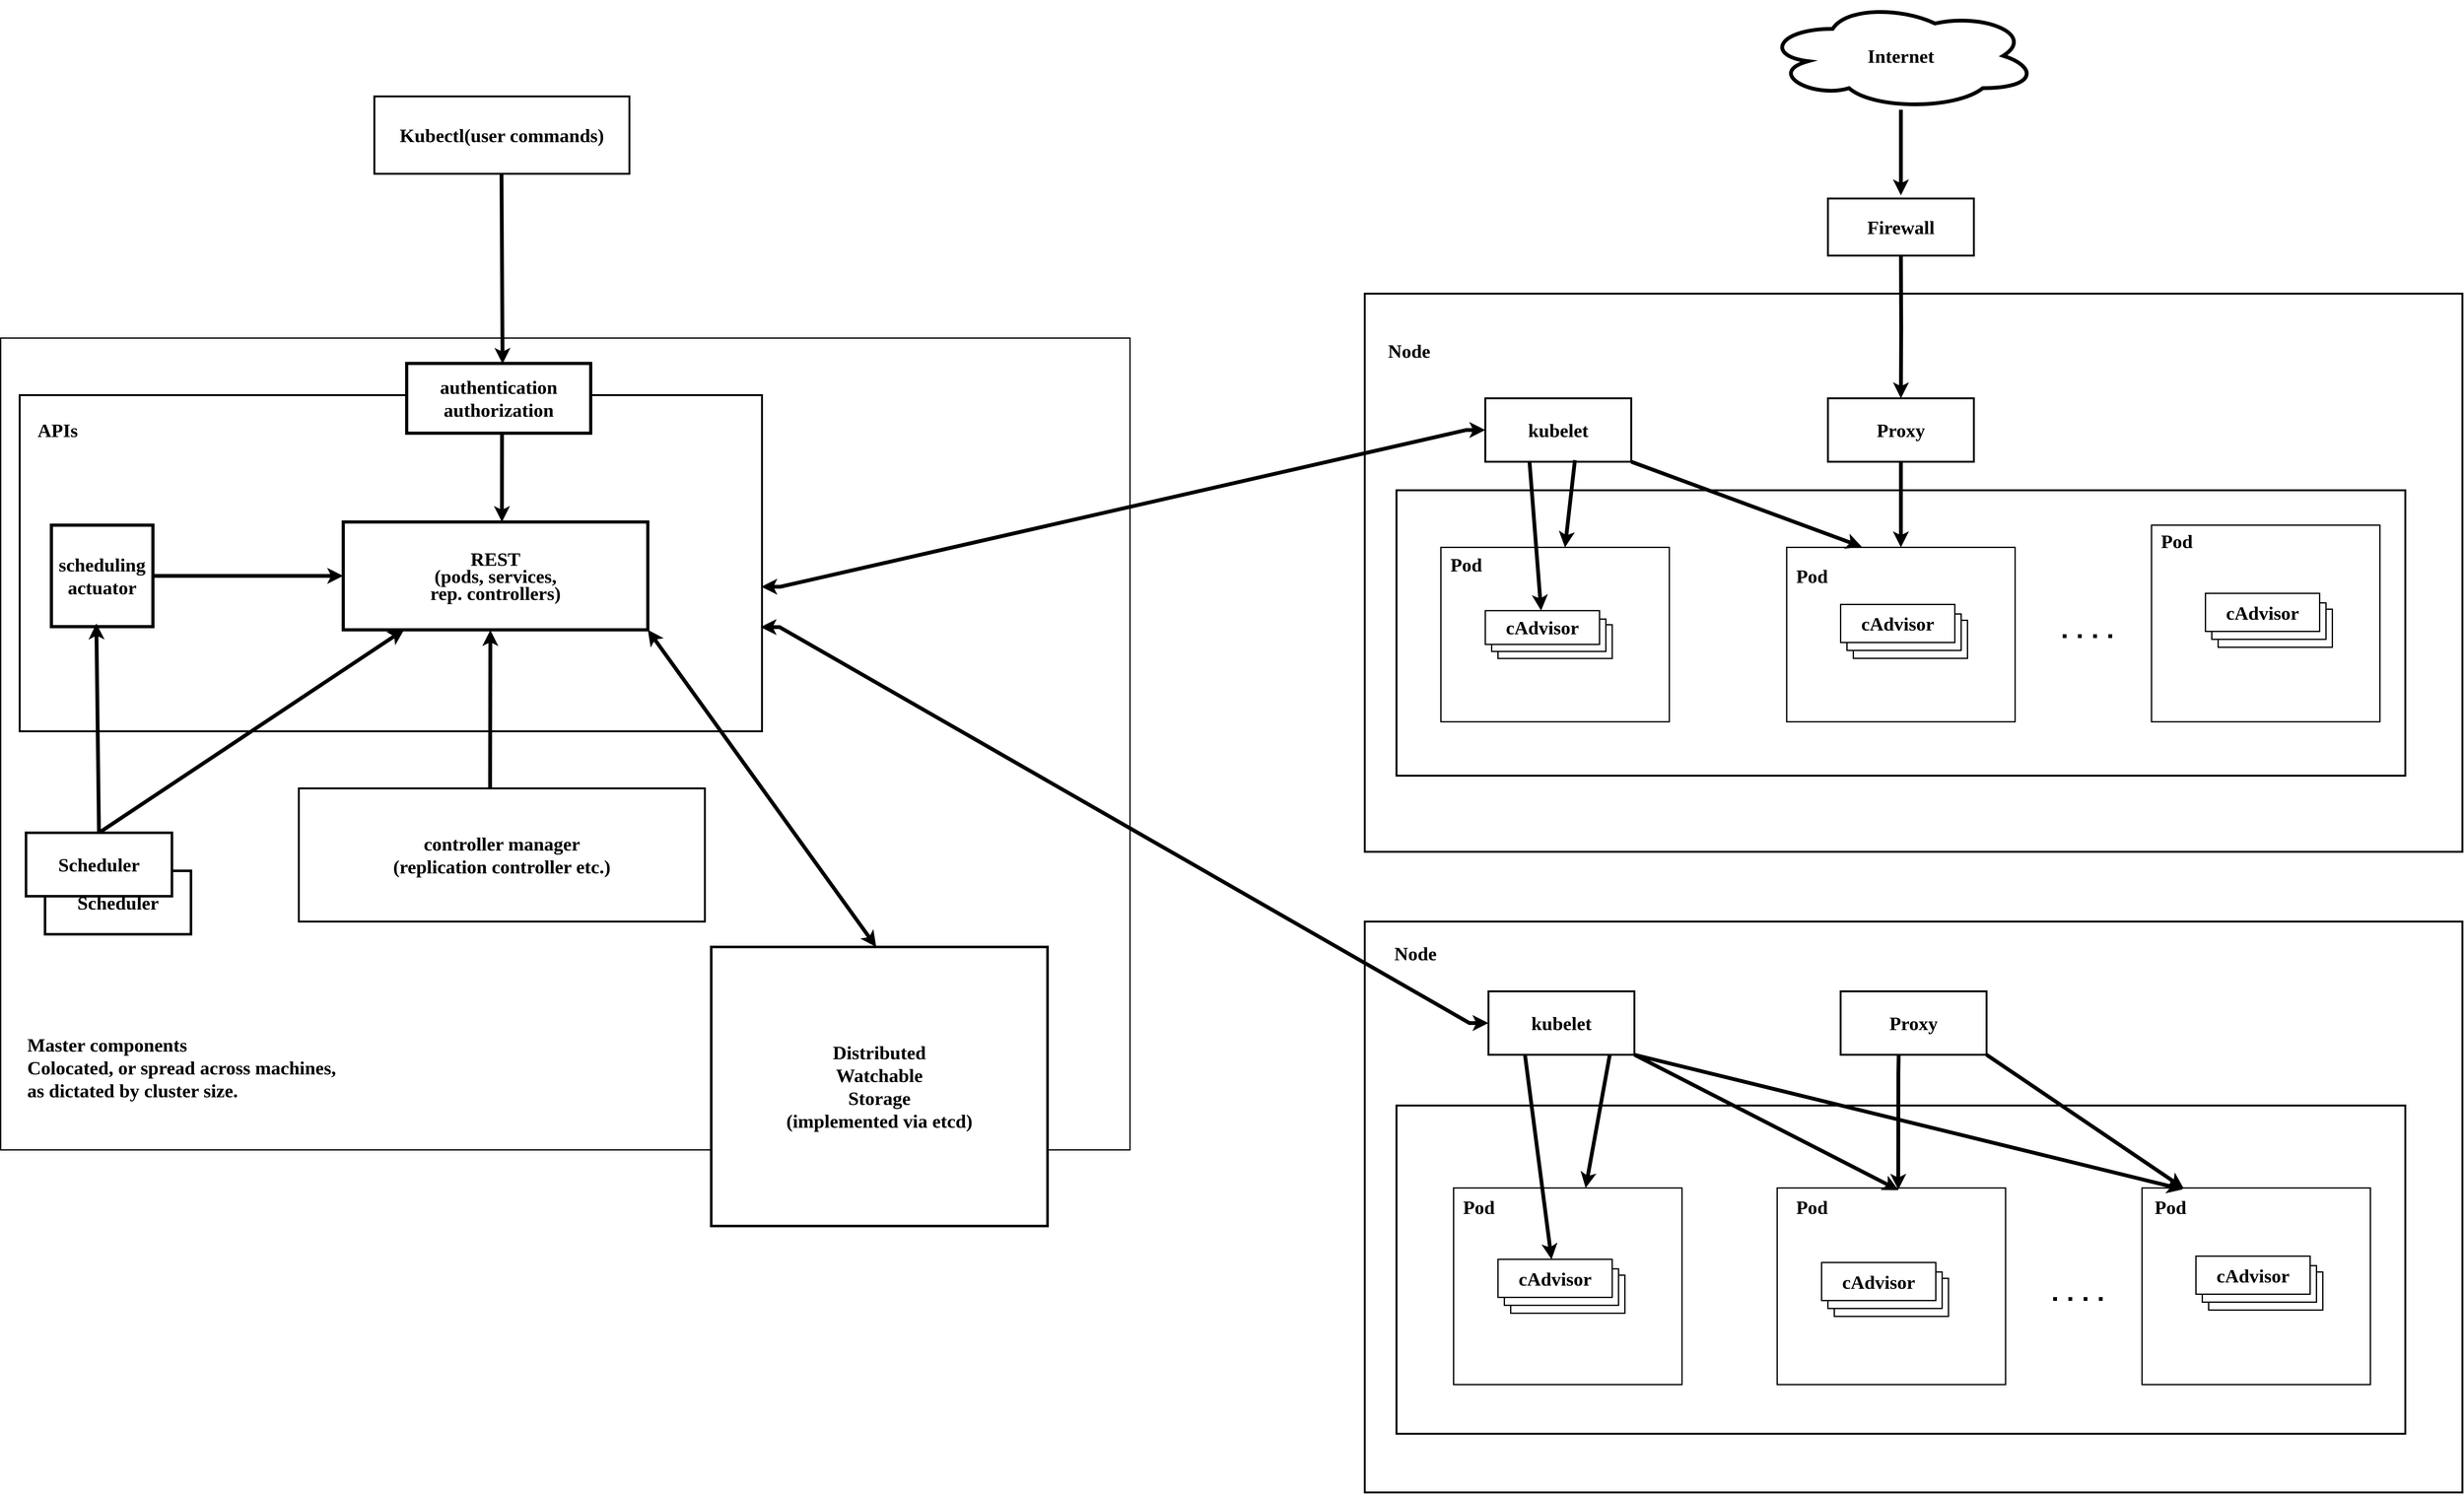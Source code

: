 <mxfile version="24.7.13">
  <diagram name="第 1 页" id="LvspWGDVvsqheb7RMKRR">
    <mxGraphModel dx="1432" dy="737" grid="1" gridSize="10" guides="1" tooltips="1" connect="1" arrows="1" fold="1" page="1" pageScale="1" pageWidth="4000" pageHeight="2424" math="0" shadow="0">
      <root>
        <mxCell id="0" />
        <mxCell id="1" parent="0" />
        <mxCell id="ktVLUo-EPOUu5IFAiA05-72" value="" style="rounded=0;whiteSpace=wrap;html=1;movable=0;resizable=0;rotatable=0;deletable=0;editable=0;locked=1;connectable=0;strokeWidth=3;" vertex="1" parent="1">
          <mxGeometry x="2180" y="1500" width="1730" height="900" as="geometry" />
        </mxCell>
        <mxCell id="ktVLUo-EPOUu5IFAiA05-36" value="" style="rounded=0;whiteSpace=wrap;html=1;movable=0;resizable=0;rotatable=0;deletable=0;editable=0;locked=1;connectable=0;strokeWidth=3;" vertex="1" parent="1">
          <mxGeometry x="2180" y="510" width="1730" height="880" as="geometry" />
        </mxCell>
        <mxCell id="ktVLUo-EPOUu5IFAiA05-21" value="" style="rounded=0;whiteSpace=wrap;html=1;strokeColor=#000000;strokeWidth=2;" vertex="1" parent="1">
          <mxGeometry x="30" y="580" width="1780" height="1280" as="geometry" />
        </mxCell>
        <mxCell id="ktVLUo-EPOUu5IFAiA05-16" value="&lt;font style=&quot;font-size: 30px;&quot; face=&quot;Comic Sans MS&quot;&gt;&lt;b&gt;Scheduler&lt;/b&gt;&lt;/font&gt;" style="rounded=0;whiteSpace=wrap;html=1;strokeWidth=4;" vertex="1" parent="1">
          <mxGeometry x="100" y="1420" width="230" height="100" as="geometry" />
        </mxCell>
        <mxCell id="ktVLUo-EPOUu5IFAiA05-4" value="" style="rounded=0;whiteSpace=wrap;html=1;strokeWidth=3;" vertex="1" parent="1">
          <mxGeometry x="60" y="670" width="1170" height="530" as="geometry" />
        </mxCell>
        <mxCell id="ktVLUo-EPOUu5IFAiA05-15" value="" style="endArrow=classic;html=1;rounded=0;strokeWidth=6;curved=0;endSize=6;exitX=0.5;exitY=0;exitDx=0;exitDy=0;entryX=0.2;entryY=0.998;entryDx=0;entryDy=0;entryPerimeter=0;" edge="1" parent="1" source="ktVLUo-EPOUu5IFAiA05-14" target="ktVLUo-EPOUu5IFAiA05-9">
          <mxGeometry width="50" height="50" relative="1" as="geometry">
            <mxPoint x="604.58" y="1265" as="sourcePoint" />
            <mxPoint x="560" y="1040" as="targetPoint" />
          </mxGeometry>
        </mxCell>
        <mxCell id="ktVLUo-EPOUu5IFAiA05-5" value="&lt;div style=&quot;font-size: 30px;&quot;&gt;&lt;font style=&quot;font-size: 30px;&quot; face=&quot;Comic Sans MS&quot;&gt;&lt;b&gt;authentication&lt;/b&gt;&lt;/font&gt;&lt;/div&gt;&lt;div style=&quot;font-size: 30px;&quot;&gt;&lt;font style=&quot;font-size: 30px;&quot; face=&quot;Comic Sans MS&quot;&gt;&lt;b&gt;authorization&lt;/b&gt;&lt;/font&gt;&lt;/div&gt;" style="rounded=0;whiteSpace=wrap;html=1;strokeWidth=5;" vertex="1" parent="1">
          <mxGeometry x="670" y="620" width="290" height="110" as="geometry" />
        </mxCell>
        <mxCell id="ktVLUo-EPOUu5IFAiA05-6" value="&lt;b&gt;&lt;font face=&quot;Comic Sans MS&quot; style=&quot;font-size: 30px;&quot;&gt;APIs&lt;/font&gt;&lt;/b&gt;" style="text;html=1;align=center;verticalAlign=middle;whiteSpace=wrap;rounded=0;" vertex="1" parent="1">
          <mxGeometry x="90" y="710" width="60" height="30" as="geometry" />
        </mxCell>
        <mxCell id="ktVLUo-EPOUu5IFAiA05-7" value="" style="group;strokeColor=default;strokeWidth=5;" vertex="1" connectable="0" parent="1">
          <mxGeometry x="620" y="200" width="400" height="120" as="geometry" />
        </mxCell>
        <mxCell id="ktVLUo-EPOUu5IFAiA05-1" value="&lt;font face=&quot;Comic Sans MS&quot; style=&quot;font-size: 30px;&quot;&gt;&lt;b&gt;Kubectl(user commands)&lt;/b&gt;&lt;/font&gt;" style="rounded=0;whiteSpace=wrap;html=1;" vertex="1" parent="ktVLUo-EPOUu5IFAiA05-7">
          <mxGeometry width="400" height="120.0" as="geometry" />
        </mxCell>
        <mxCell id="ktVLUo-EPOUu5IFAiA05-2" value="" style="endArrow=classic;html=1;rounded=0;strokeWidth=6;exitX=0.4;exitY=1.015;exitDx=0;exitDy=0;exitPerimeter=0;entryX=0.521;entryY=0.006;entryDx=0;entryDy=0;entryPerimeter=0;" edge="1" parent="ktVLUo-EPOUu5IFAiA05-7" target="ktVLUo-EPOUu5IFAiA05-5">
          <mxGeometry width="50" height="50" relative="1" as="geometry">
            <mxPoint x="199.41" y="120.0" as="sourcePoint" />
            <mxPoint x="210" y="573.333" as="targetPoint" />
          </mxGeometry>
        </mxCell>
        <mxCell id="ktVLUo-EPOUu5IFAiA05-8" value="" style="endArrow=classic;html=1;rounded=0;strokeWidth=6;exitX=0.518;exitY=1.001;exitDx=0;exitDy=0;exitPerimeter=0;entryX=0.521;entryY=0;entryDx=0;entryDy=0;entryPerimeter=0;" edge="1" parent="1" source="ktVLUo-EPOUu5IFAiA05-5" target="ktVLUo-EPOUu5IFAiA05-9">
          <mxGeometry width="50" height="50" relative="1" as="geometry">
            <mxPoint x="820.23" y="735" as="sourcePoint" />
            <mxPoint x="819.38" y="815" as="targetPoint" />
          </mxGeometry>
        </mxCell>
        <mxCell id="ktVLUo-EPOUu5IFAiA05-9" value="&lt;div style=&quot;font-size: 30px; line-height: 90%;&quot;&gt;&lt;font face=&quot;Comic Sans MS&quot; style=&quot;font-size: 30px;&quot;&gt;&lt;b&gt;REST&lt;/b&gt;&lt;/font&gt;&lt;/div&gt;&lt;div style=&quot;font-size: 30px; line-height: 90%;&quot;&gt;&lt;font face=&quot;Comic Sans MS&quot; style=&quot;font-size: 30px;&quot;&gt;&lt;b&gt;(pods, services,&lt;/b&gt;&lt;/font&gt;&lt;/div&gt;&lt;div style=&quot;font-size: 30px; line-height: 90%;&quot;&gt;&lt;font face=&quot;Comic Sans MS&quot; style=&quot;font-size: 30px;&quot;&gt;&lt;b&gt;rep. controllers)&lt;/b&gt;&lt;/font&gt;&lt;/div&gt;" style="rounded=0;whiteSpace=wrap;html=1;strokeWidth=5;" vertex="1" parent="1">
          <mxGeometry x="570" y="870" width="480" height="170" as="geometry" />
        </mxCell>
        <mxCell id="ktVLUo-EPOUu5IFAiA05-10" value="&lt;div style=&quot;font-size: 30px;&quot;&gt;&lt;font face=&quot;Comic Sans MS&quot; style=&quot;font-size: 30px;&quot;&gt;&lt;b&gt;scheduling&lt;/b&gt;&lt;/font&gt;&lt;/div&gt;&lt;div style=&quot;font-size: 30px;&quot;&gt;&lt;font face=&quot;Comic Sans MS&quot; style=&quot;font-size: 30px;&quot;&gt;&lt;b&gt;actuator&lt;/b&gt;&lt;/font&gt;&lt;/div&gt;" style="rounded=0;whiteSpace=wrap;html=1;strokeWidth=5;" vertex="1" parent="1">
          <mxGeometry x="110" y="875" width="160" height="160" as="geometry" />
        </mxCell>
        <mxCell id="ktVLUo-EPOUu5IFAiA05-11" value="" style="endArrow=classic;html=1;rounded=0;strokeWidth=6;exitX=1;exitY=0.5;exitDx=0;exitDy=0;entryX=0;entryY=0.5;entryDx=0;entryDy=0;" edge="1" parent="1" source="ktVLUo-EPOUu5IFAiA05-10" target="ktVLUo-EPOUu5IFAiA05-9">
          <mxGeometry width="50" height="50" relative="1" as="geometry">
            <mxPoint x="310.85" y="860" as="sourcePoint" />
            <mxPoint x="310" y="940" as="targetPoint" />
          </mxGeometry>
        </mxCell>
        <mxCell id="ktVLUo-EPOUu5IFAiA05-13" value="" style="endArrow=classic;html=1;rounded=0;strokeWidth=6;curved=0;endSize=6;exitX=0.5;exitY=0;exitDx=0;exitDy=0;" edge="1" parent="1" source="ktVLUo-EPOUu5IFAiA05-14">
          <mxGeometry width="50" height="50" relative="1" as="geometry">
            <mxPoint x="180" y="1260" as="sourcePoint" />
            <mxPoint x="180.85" y="1030" as="targetPoint" />
          </mxGeometry>
        </mxCell>
        <mxCell id="ktVLUo-EPOUu5IFAiA05-14" value="&lt;font style=&quot;font-size: 30px;&quot; face=&quot;Comic Sans MS&quot;&gt;&lt;b&gt;Scheduler&lt;/b&gt;&lt;/font&gt;" style="rounded=0;whiteSpace=wrap;html=1;strokeWidth=4;" vertex="1" parent="1">
          <mxGeometry x="70" y="1360" width="230" height="100" as="geometry" />
        </mxCell>
        <mxCell id="ktVLUo-EPOUu5IFAiA05-17" value="&lt;div style=&quot;font-size: 30px;&quot;&gt;&lt;font style=&quot;font-size: 30px;&quot; face=&quot;Comic Sans MS&quot;&gt;&lt;b style=&quot;font-size: 30px;&quot;&gt;controller manager&lt;/b&gt;&lt;/font&gt;&lt;/div&gt;&lt;div style=&quot;font-size: 30px;&quot;&gt;&lt;font style=&quot;font-size: 30px;&quot; face=&quot;Comic Sans MS&quot;&gt;&lt;b style=&quot;font-size: 30px;&quot;&gt;(replication controller etc.)&lt;/b&gt;&lt;/font&gt;&lt;/div&gt;" style="rounded=0;whiteSpace=wrap;html=1;fontSize=30;strokeWidth=3;" vertex="1" parent="1">
          <mxGeometry x="500" y="1290" width="640" height="210" as="geometry" />
        </mxCell>
        <mxCell id="ktVLUo-EPOUu5IFAiA05-19" value="" style="endArrow=classic;html=1;rounded=0;strokeWidth=6;entryX=0.483;entryY=1.002;entryDx=0;entryDy=0;entryPerimeter=0;exitX=0.471;exitY=0.006;exitDx=0;exitDy=0;exitPerimeter=0;" edge="1" parent="1" source="ktVLUo-EPOUu5IFAiA05-17" target="ktVLUo-EPOUu5IFAiA05-9">
          <mxGeometry width="50" height="50" relative="1" as="geometry">
            <mxPoint x="780" y="1290" as="sourcePoint" />
            <mxPoint x="840" y="1140" as="targetPoint" />
          </mxGeometry>
        </mxCell>
        <mxCell id="ktVLUo-EPOUu5IFAiA05-20" value="" style="endArrow=classic;startArrow=classic;html=1;rounded=0;strokeWidth=6;entryX=1;entryY=1;entryDx=0;entryDy=0;" edge="1" parent="1" target="ktVLUo-EPOUu5IFAiA05-9">
          <mxGeometry width="50" height="50" relative="1" as="geometry">
            <mxPoint x="1410" y="1540" as="sourcePoint" />
            <mxPoint x="1460" y="1450" as="targetPoint" />
          </mxGeometry>
        </mxCell>
        <mxCell id="ktVLUo-EPOUu5IFAiA05-22" value="&lt;div style=&quot;font-size: 30px;&quot;&gt;&lt;font face=&quot;Comic Sans MS&quot; style=&quot;font-size: 30px;&quot;&gt;&lt;b&gt;Distributed&lt;/b&gt;&lt;/font&gt;&lt;/div&gt;&lt;div style=&quot;font-size: 30px;&quot;&gt;&lt;font face=&quot;Comic Sans MS&quot; style=&quot;font-size: 30px;&quot;&gt;&lt;b&gt;Watchable&lt;/b&gt;&lt;/font&gt;&lt;/div&gt;&lt;div style=&quot;font-size: 30px;&quot;&gt;&lt;font face=&quot;Comic Sans MS&quot; style=&quot;font-size: 30px;&quot;&gt;&lt;b&gt;Storage&lt;/b&gt;&lt;/font&gt;&lt;/div&gt;&lt;div style=&quot;font-size: 30px;&quot;&gt;&lt;font face=&quot;Comic Sans MS&quot; style=&quot;font-size: 30px;&quot;&gt;&lt;b&gt;(implemented via etcd)&lt;/b&gt;&lt;/font&gt;&lt;/div&gt;" style="rounded=0;whiteSpace=wrap;html=1;strokeWidth=4;" vertex="1" parent="1">
          <mxGeometry x="1150" y="1540" width="530" height="440" as="geometry" />
        </mxCell>
        <mxCell id="ktVLUo-EPOUu5IFAiA05-23" value="&lt;div style=&quot;font-size: 30px;&quot;&gt;&lt;b style=&quot;&quot;&gt;&lt;font face=&quot;Comic Sans MS&quot; style=&quot;font-size: 30px;&quot;&gt;Master components&lt;/font&gt;&lt;/b&gt;&lt;/div&gt;&lt;div style=&quot;font-size: 30px;&quot;&gt;&lt;b&gt;&lt;font face=&quot;Comic Sans MS&quot; style=&quot;font-size: 30px;&quot;&gt;Colocated, or spread across machines,&lt;/font&gt;&lt;/b&gt;&lt;/div&gt;&lt;div style=&quot;font-size: 30px;&quot;&gt;&lt;b style=&quot;&quot;&gt;&lt;font face=&quot;Comic Sans MS&quot; style=&quot;font-size: 30px;&quot;&gt;as dictated by cluster size.&lt;/font&gt;&lt;/b&gt;&lt;/div&gt;" style="text;html=1;align=left;verticalAlign=middle;whiteSpace=wrap;rounded=0;" vertex="1" parent="1">
          <mxGeometry x="70" y="1610" width="910" height="240" as="geometry" />
        </mxCell>
        <mxCell id="ktVLUo-EPOUu5IFAiA05-30" value="" style="endArrow=classic;startArrow=classic;html=1;rounded=0;edgeStyle=entityRelationEdgeStyle;strokeWidth=6;exitX=0.999;exitY=0.57;exitDx=0;exitDy=0;exitPerimeter=0;entryX=0;entryY=0.5;entryDx=0;entryDy=0;" edge="1" parent="1" source="ktVLUo-EPOUu5IFAiA05-4" target="ktVLUo-EPOUu5IFAiA05-39">
          <mxGeometry width="50" height="50" relative="1" as="geometry">
            <mxPoint x="2310" y="590" as="sourcePoint" />
            <mxPoint x="2370" y="720" as="targetPoint" />
            <Array as="points">
              <mxPoint x="2180" y="940" />
            </Array>
          </mxGeometry>
        </mxCell>
        <mxCell id="ktVLUo-EPOUu5IFAiA05-34" value="" style="edgeStyle=orthogonalEdgeStyle;rounded=0;orthogonalLoop=1;jettySize=auto;html=1;strokeWidth=6;" edge="1" parent="1" source="ktVLUo-EPOUu5IFAiA05-32">
          <mxGeometry relative="1" as="geometry">
            <mxPoint x="3025.0" y="355" as="targetPoint" />
          </mxGeometry>
        </mxCell>
        <mxCell id="ktVLUo-EPOUu5IFAiA05-32" value="&lt;font face=&quot;Comic Sans MS&quot; style=&quot;font-size: 30px;&quot;&gt;&lt;b&gt;Internet&lt;/b&gt;&lt;/font&gt;" style="ellipse;shape=cloud;whiteSpace=wrap;html=1;strokeWidth=6;" vertex="1" parent="1">
          <mxGeometry x="2810" y="50" width="430" height="170" as="geometry" />
        </mxCell>
        <mxCell id="ktVLUo-EPOUu5IFAiA05-35" value="&lt;font face=&quot;Comic Sans MS&quot; style=&quot;font-size: 30px;&quot;&gt;&lt;b&gt;Firewall&lt;/b&gt;&lt;/font&gt;" style="rounded=0;whiteSpace=wrap;html=1;strokeWidth=3;" vertex="1" parent="1">
          <mxGeometry x="2910" y="360" width="230" height="90" as="geometry" />
        </mxCell>
        <mxCell id="ktVLUo-EPOUu5IFAiA05-38" value="&lt;font style=&quot;font-size: 30px;&quot; face=&quot;Comic Sans MS&quot;&gt;&lt;b&gt;Node&lt;/b&gt;&lt;/font&gt;" style="text;html=1;align=center;verticalAlign=middle;whiteSpace=wrap;rounded=0;" vertex="1" parent="1">
          <mxGeometry x="2220" y="600" width="60" as="geometry" />
        </mxCell>
        <mxCell id="ktVLUo-EPOUu5IFAiA05-39" value="&lt;b&gt;&lt;font style=&quot;font-size: 30px;&quot; face=&quot;Comic Sans MS&quot;&gt;kubelet&lt;/font&gt;&lt;/b&gt;" style="rounded=0;whiteSpace=wrap;html=1;strokeWidth=3;" vertex="1" parent="1">
          <mxGeometry x="2370" y="675" width="230" height="100" as="geometry" />
        </mxCell>
        <mxCell id="ktVLUo-EPOUu5IFAiA05-40" value="&lt;b&gt;&lt;font style=&quot;font-size: 30px;&quot; face=&quot;Comic Sans MS&quot;&gt;Proxy&lt;/font&gt;&lt;/b&gt;" style="rounded=0;whiteSpace=wrap;html=1;strokeWidth=3;" vertex="1" parent="1">
          <mxGeometry x="2910" y="675" width="230" height="100" as="geometry" />
        </mxCell>
        <mxCell id="ktVLUo-EPOUu5IFAiA05-43" value="" style="edgeStyle=orthogonalEdgeStyle;rounded=0;orthogonalLoop=1;jettySize=auto;html=1;strokeWidth=6;exitX=0.523;exitY=0.996;exitDx=0;exitDy=0;exitPerimeter=0;entryX=0.5;entryY=0;entryDx=0;entryDy=0;" edge="1" parent="1" target="ktVLUo-EPOUu5IFAiA05-40">
          <mxGeometry relative="1" as="geometry">
            <mxPoint x="3025.03" y="450" as="sourcePoint" />
            <mxPoint x="3024.74" y="605.36" as="targetPoint" />
          </mxGeometry>
        </mxCell>
        <mxCell id="ktVLUo-EPOUu5IFAiA05-44" value="" style="rounded=0;whiteSpace=wrap;html=1;strokeWidth=3;movable=0;resizable=0;rotatable=0;deletable=0;editable=0;locked=1;connectable=0;" vertex="1" parent="1">
          <mxGeometry x="2230" y="820" width="1590" height="450" as="geometry" />
        </mxCell>
        <mxCell id="ktVLUo-EPOUu5IFAiA05-56" value="" style="group" vertex="1" connectable="0" parent="1">
          <mxGeometry x="2300" y="910" width="360" height="275" as="geometry" />
        </mxCell>
        <mxCell id="ktVLUo-EPOUu5IFAiA05-45" value="" style="rounded=0;whiteSpace=wrap;html=1;strokeWidth=2;movable=1;resizable=1;rotatable=1;deletable=1;editable=1;locked=0;connectable=1;" vertex="1" parent="ktVLUo-EPOUu5IFAiA05-56">
          <mxGeometry width="360" height="275" as="geometry" />
        </mxCell>
        <mxCell id="ktVLUo-EPOUu5IFAiA05-46" value="&lt;font face=&quot;Comic Sans MS&quot; style=&quot;font-size: 30px;&quot;&gt;&lt;b&gt;Pod&lt;/b&gt;&lt;/font&gt;" style="text;html=1;align=center;verticalAlign=middle;whiteSpace=wrap;rounded=0;" vertex="1" parent="ktVLUo-EPOUu5IFAiA05-56">
          <mxGeometry x="10" y="13.306" width="60" height="26.613" as="geometry" />
        </mxCell>
        <mxCell id="ktVLUo-EPOUu5IFAiA05-55" value="" style="group;strokeWidth=2;strokeColor=none;" vertex="1" connectable="0" parent="ktVLUo-EPOUu5IFAiA05-56">
          <mxGeometry x="70" y="99.798" width="200" height="75.403" as="geometry" />
        </mxCell>
        <mxCell id="ktVLUo-EPOUu5IFAiA05-47" value="&lt;b&gt;&lt;font face=&quot;Comic Sans MS&quot; style=&quot;font-size: 30px;&quot;&gt;cAdvisor&lt;/font&gt;&lt;/b&gt;" style="rounded=0;whiteSpace=wrap;html=1;strokeWidth=2;" vertex="1" parent="ktVLUo-EPOUu5IFAiA05-55">
          <mxGeometry x="20" y="22.177" width="180" height="53.226" as="geometry" />
        </mxCell>
        <mxCell id="ktVLUo-EPOUu5IFAiA05-53" value="&lt;b&gt;&lt;font face=&quot;Comic Sans MS&quot; style=&quot;font-size: 30px;&quot;&gt;cAdvisor&lt;/font&gt;&lt;/b&gt;" style="rounded=0;whiteSpace=wrap;html=1;strokeWidth=2;" vertex="1" parent="ktVLUo-EPOUu5IFAiA05-55">
          <mxGeometry x="10" y="13.306" width="180" height="51.008" as="geometry" />
        </mxCell>
        <mxCell id="ktVLUo-EPOUu5IFAiA05-54" value="&lt;b&gt;&lt;font face=&quot;Comic Sans MS&quot; style=&quot;font-size: 30px;&quot;&gt;cAdvisor&lt;/font&gt;&lt;/b&gt;" style="rounded=0;whiteSpace=wrap;html=1;strokeWidth=2;" vertex="1" parent="ktVLUo-EPOUu5IFAiA05-55">
          <mxGeometry width="180" height="53.226" as="geometry" />
        </mxCell>
        <mxCell id="ktVLUo-EPOUu5IFAiA05-58" value="" style="rounded=0;whiteSpace=wrap;html=1;strokeWidth=2;movable=1;resizable=1;rotatable=1;deletable=1;editable=1;locked=0;connectable=1;" vertex="1" parent="1">
          <mxGeometry x="2845" y="910" width="360" height="275" as="geometry" />
        </mxCell>
        <mxCell id="ktVLUo-EPOUu5IFAiA05-59" value="&lt;font face=&quot;Comic Sans MS&quot; style=&quot;font-size: 30px;&quot;&gt;&lt;b&gt;Pod&lt;/b&gt;&lt;/font&gt;" style="text;html=1;align=center;verticalAlign=middle;whiteSpace=wrap;rounded=0;" vertex="1" parent="1">
          <mxGeometry x="2855" y="940" width="60" height="30" as="geometry" />
        </mxCell>
        <mxCell id="ktVLUo-EPOUu5IFAiA05-60" value="" style="group;strokeWidth=2;strokeColor=none;" vertex="1" connectable="0" parent="1">
          <mxGeometry x="2930" y="1000" width="200" height="85" as="geometry" />
        </mxCell>
        <mxCell id="ktVLUo-EPOUu5IFAiA05-61" value="&lt;b&gt;&lt;font face=&quot;Comic Sans MS&quot; style=&quot;font-size: 30px;&quot;&gt;cAdvisor&lt;/font&gt;&lt;/b&gt;" style="rounded=0;whiteSpace=wrap;html=1;strokeWidth=2;" vertex="1" parent="ktVLUo-EPOUu5IFAiA05-60">
          <mxGeometry x="20" y="25" width="180" height="60" as="geometry" />
        </mxCell>
        <mxCell id="ktVLUo-EPOUu5IFAiA05-62" value="&lt;b&gt;&lt;font face=&quot;Comic Sans MS&quot; style=&quot;font-size: 30px;&quot;&gt;cAdvisor&lt;/font&gt;&lt;/b&gt;" style="rounded=0;whiteSpace=wrap;html=1;strokeWidth=2;" vertex="1" parent="ktVLUo-EPOUu5IFAiA05-60">
          <mxGeometry x="10" y="15" width="180" height="57.5" as="geometry" />
        </mxCell>
        <mxCell id="ktVLUo-EPOUu5IFAiA05-63" value="&lt;b&gt;&lt;font face=&quot;Comic Sans MS&quot; style=&quot;font-size: 30px;&quot;&gt;cAdvisor&lt;/font&gt;&lt;/b&gt;" style="rounded=0;whiteSpace=wrap;html=1;strokeWidth=2;" vertex="1" parent="ktVLUo-EPOUu5IFAiA05-60">
          <mxGeometry width="180" height="60" as="geometry" />
        </mxCell>
        <mxCell id="ktVLUo-EPOUu5IFAiA05-64" value="" style="rounded=0;whiteSpace=wrap;html=1;strokeWidth=2;movable=1;resizable=1;rotatable=1;deletable=1;editable=1;locked=0;connectable=1;" vertex="1" parent="1">
          <mxGeometry x="3420" y="875" width="360" height="310" as="geometry" />
        </mxCell>
        <mxCell id="ktVLUo-EPOUu5IFAiA05-65" value="&lt;font face=&quot;Comic Sans MS&quot; style=&quot;font-size: 30px;&quot;&gt;&lt;b&gt;Pod&lt;/b&gt;&lt;/font&gt;" style="text;html=1;align=center;verticalAlign=middle;whiteSpace=wrap;rounded=0;" vertex="1" parent="1">
          <mxGeometry x="3430" y="885" width="60" height="30" as="geometry" />
        </mxCell>
        <mxCell id="ktVLUo-EPOUu5IFAiA05-66" value="" style="group;strokeWidth=2;strokeColor=none;" vertex="1" connectable="0" parent="1">
          <mxGeometry x="3505" y="982.5" width="200" height="85" as="geometry" />
        </mxCell>
        <mxCell id="ktVLUo-EPOUu5IFAiA05-67" value="&lt;b&gt;&lt;font face=&quot;Comic Sans MS&quot; style=&quot;font-size: 30px;&quot;&gt;cAdvisor&lt;/font&gt;&lt;/b&gt;" style="rounded=0;whiteSpace=wrap;html=1;strokeWidth=2;" vertex="1" parent="ktVLUo-EPOUu5IFAiA05-66">
          <mxGeometry x="20" y="25" width="180" height="60" as="geometry" />
        </mxCell>
        <mxCell id="ktVLUo-EPOUu5IFAiA05-68" value="&lt;b&gt;&lt;font face=&quot;Comic Sans MS&quot; style=&quot;font-size: 30px;&quot;&gt;cAdvisor&lt;/font&gt;&lt;/b&gt;" style="rounded=0;whiteSpace=wrap;html=1;strokeWidth=2;" vertex="1" parent="ktVLUo-EPOUu5IFAiA05-66">
          <mxGeometry x="10" y="15" width="180" height="57.5" as="geometry" />
        </mxCell>
        <mxCell id="ktVLUo-EPOUu5IFAiA05-69" value="&lt;b&gt;&lt;font face=&quot;Comic Sans MS&quot; style=&quot;font-size: 30px;&quot;&gt;cAdvisor&lt;/font&gt;&lt;/b&gt;" style="rounded=0;whiteSpace=wrap;html=1;strokeWidth=2;" vertex="1" parent="ktVLUo-EPOUu5IFAiA05-66">
          <mxGeometry width="180" height="60" as="geometry" />
        </mxCell>
        <mxCell id="ktVLUo-EPOUu5IFAiA05-71" value="" style="endArrow=none;dashed=1;html=1;dashPattern=1 3;strokeWidth=6;rounded=0;exitX=0.998;exitY=0.593;exitDx=0;exitDy=0;exitPerimeter=0;" edge="1" parent="1">
          <mxGeometry width="50" height="50" relative="1" as="geometry">
            <mxPoint x="3280" y="1050.0" as="sourcePoint" />
            <mxPoint x="3360" y="1050" as="targetPoint" />
          </mxGeometry>
        </mxCell>
        <mxCell id="ktVLUo-EPOUu5IFAiA05-73" value="&lt;font style=&quot;font-size: 30px;&quot; face=&quot;Comic Sans MS&quot;&gt;&lt;b&gt;Node&lt;/b&gt;&lt;/font&gt;" style="text;html=1;align=center;verticalAlign=middle;whiteSpace=wrap;rounded=0;" vertex="1" parent="1">
          <mxGeometry x="2230" y="1550" width="60" as="geometry" />
        </mxCell>
        <mxCell id="ktVLUo-EPOUu5IFAiA05-74" value="&lt;b&gt;&lt;font style=&quot;font-size: 30px;&quot; face=&quot;Comic Sans MS&quot;&gt;kubelet&lt;/font&gt;&lt;/b&gt;" style="rounded=0;whiteSpace=wrap;html=1;strokeWidth=3;" vertex="1" parent="1">
          <mxGeometry x="2375" y="1610" width="230" height="100" as="geometry" />
        </mxCell>
        <mxCell id="ktVLUo-EPOUu5IFAiA05-75" value="&lt;b&gt;&lt;font style=&quot;font-size: 30px;&quot; face=&quot;Comic Sans MS&quot;&gt;Proxy&lt;/font&gt;&lt;/b&gt;" style="rounded=0;whiteSpace=wrap;html=1;strokeWidth=3;" vertex="1" parent="1">
          <mxGeometry x="2930" y="1610" width="230" height="100" as="geometry" />
        </mxCell>
        <mxCell id="ktVLUo-EPOUu5IFAiA05-76" value="" style="rounded=0;whiteSpace=wrap;html=1;strokeWidth=3;movable=0;resizable=0;rotatable=0;deletable=0;editable=0;locked=1;connectable=0;" vertex="1" parent="1">
          <mxGeometry x="2230" y="1790" width="1590" height="517.5" as="geometry" />
        </mxCell>
        <mxCell id="ktVLUo-EPOUu5IFAiA05-77" value="" style="rounded=0;whiteSpace=wrap;html=1;strokeWidth=2;movable=1;resizable=1;rotatable=1;deletable=1;editable=1;locked=0;connectable=1;" vertex="1" parent="1">
          <mxGeometry x="2830" y="1920" width="360" height="310" as="geometry" />
        </mxCell>
        <mxCell id="ktVLUo-EPOUu5IFAiA05-82" value="" style="rounded=0;whiteSpace=wrap;html=1;strokeWidth=2;movable=1;resizable=1;rotatable=1;deletable=1;editable=1;locked=0;connectable=1;" vertex="1" parent="1">
          <mxGeometry x="3405" y="1920" width="360" height="310" as="geometry" />
        </mxCell>
        <mxCell id="ktVLUo-EPOUu5IFAiA05-83" value="" style="group;strokeWidth=2;strokeColor=none;" vertex="1" connectable="0" parent="1">
          <mxGeometry x="3490" y="2027.5" width="200" height="85" as="geometry" />
        </mxCell>
        <mxCell id="ktVLUo-EPOUu5IFAiA05-84" value="&lt;b&gt;&lt;font face=&quot;Comic Sans MS&quot; style=&quot;font-size: 30px;&quot;&gt;cAdvisor&lt;/font&gt;&lt;/b&gt;" style="rounded=0;whiteSpace=wrap;html=1;strokeWidth=2;" vertex="1" parent="ktVLUo-EPOUu5IFAiA05-83">
          <mxGeometry x="20" y="25" width="180" height="60" as="geometry" />
        </mxCell>
        <mxCell id="ktVLUo-EPOUu5IFAiA05-85" value="&lt;b&gt;&lt;font face=&quot;Comic Sans MS&quot; style=&quot;font-size: 30px;&quot;&gt;cAdvisor&lt;/font&gt;&lt;/b&gt;" style="rounded=0;whiteSpace=wrap;html=1;strokeWidth=2;" vertex="1" parent="ktVLUo-EPOUu5IFAiA05-83">
          <mxGeometry x="10" y="15" width="180" height="57.5" as="geometry" />
        </mxCell>
        <mxCell id="ktVLUo-EPOUu5IFAiA05-86" value="&lt;b&gt;&lt;font face=&quot;Comic Sans MS&quot; style=&quot;font-size: 30px;&quot;&gt;cAdvisor&lt;/font&gt;&lt;/b&gt;" style="rounded=0;whiteSpace=wrap;html=1;strokeWidth=2;" vertex="1" parent="ktVLUo-EPOUu5IFAiA05-83">
          <mxGeometry width="180" height="60" as="geometry" />
        </mxCell>
        <mxCell id="ktVLUo-EPOUu5IFAiA05-87" value="" style="endArrow=none;dashed=1;html=1;dashPattern=1 3;strokeWidth=6;rounded=0;exitX=0.998;exitY=0.593;exitDx=0;exitDy=0;exitPerimeter=0;" edge="1" parent="1">
          <mxGeometry width="50" height="50" relative="1" as="geometry">
            <mxPoint x="3265" y="2095" as="sourcePoint" />
            <mxPoint x="3345" y="2095" as="targetPoint" />
          </mxGeometry>
        </mxCell>
        <mxCell id="ktVLUo-EPOUu5IFAiA05-88" value="" style="rounded=0;whiteSpace=wrap;html=1;strokeWidth=2;movable=1;resizable=1;rotatable=1;deletable=1;editable=1;locked=0;connectable=1;" vertex="1" parent="1">
          <mxGeometry x="2320" y="1920" width="360" height="310" as="geometry" />
        </mxCell>
        <mxCell id="ktVLUo-EPOUu5IFAiA05-89" value="&lt;font face=&quot;Comic Sans MS&quot; style=&quot;font-size: 30px;&quot;&gt;&lt;b&gt;Pod&lt;/b&gt;&lt;/font&gt;" style="text;html=1;align=center;verticalAlign=middle;whiteSpace=wrap;rounded=0;" vertex="1" parent="1">
          <mxGeometry x="2330" y="1935" width="60" height="30" as="geometry" />
        </mxCell>
        <mxCell id="ktVLUo-EPOUu5IFAiA05-90" value="" style="group;strokeWidth=2;strokeColor=none;" vertex="1" connectable="0" parent="1">
          <mxGeometry x="2390" y="2032.5" width="200" height="85" as="geometry" />
        </mxCell>
        <mxCell id="ktVLUo-EPOUu5IFAiA05-91" value="&lt;b&gt;&lt;font face=&quot;Comic Sans MS&quot; style=&quot;font-size: 30px;&quot;&gt;cAdvisor&lt;/font&gt;&lt;/b&gt;" style="rounded=0;whiteSpace=wrap;html=1;strokeWidth=2;" vertex="1" parent="ktVLUo-EPOUu5IFAiA05-90">
          <mxGeometry x="20" y="25" width="180" height="60" as="geometry" />
        </mxCell>
        <mxCell id="ktVLUo-EPOUu5IFAiA05-92" value="&lt;b&gt;&lt;font face=&quot;Comic Sans MS&quot; style=&quot;font-size: 30px;&quot;&gt;cAdvisor&lt;/font&gt;&lt;/b&gt;" style="rounded=0;whiteSpace=wrap;html=1;strokeWidth=2;" vertex="1" parent="ktVLUo-EPOUu5IFAiA05-90">
          <mxGeometry x="10" y="15" width="180" height="57.5" as="geometry" />
        </mxCell>
        <mxCell id="ktVLUo-EPOUu5IFAiA05-93" value="&lt;b&gt;&lt;font face=&quot;Comic Sans MS&quot; style=&quot;font-size: 30px;&quot;&gt;cAdvisor&lt;/font&gt;&lt;/b&gt;" style="rounded=0;whiteSpace=wrap;html=1;strokeWidth=2;" vertex="1" parent="ktVLUo-EPOUu5IFAiA05-90">
          <mxGeometry width="180" height="60" as="geometry" />
        </mxCell>
        <mxCell id="ktVLUo-EPOUu5IFAiA05-31" value="" style="endArrow=classic;startArrow=classic;html=1;rounded=0;edgeStyle=entityRelationEdgeStyle;strokeWidth=6;exitX=0.998;exitY=0.69;exitDx=0;exitDy=0;exitPerimeter=0;entryX=0;entryY=0.5;entryDx=0;entryDy=0;" edge="1" parent="1" source="ktVLUo-EPOUu5IFAiA05-4" target="ktVLUo-EPOUu5IFAiA05-74">
          <mxGeometry width="50" height="50" relative="1" as="geometry">
            <mxPoint x="1230" y="1035.0" as="sourcePoint" />
            <mxPoint x="2340" y="1650" as="targetPoint" />
            <Array as="points">
              <mxPoint x="1228.83" y="1003.12" />
            </Array>
          </mxGeometry>
        </mxCell>
        <mxCell id="ktVLUo-EPOUu5IFAiA05-95" value="" style="group;strokeWidth=2;strokeColor=none;" vertex="1" connectable="0" parent="1">
          <mxGeometry x="2900" y="2037.5" width="200" height="85" as="geometry" />
        </mxCell>
        <mxCell id="ktVLUo-EPOUu5IFAiA05-96" value="&lt;b&gt;&lt;font face=&quot;Comic Sans MS&quot; style=&quot;font-size: 30px;&quot;&gt;cAdvisor&lt;/font&gt;&lt;/b&gt;" style="rounded=0;whiteSpace=wrap;html=1;strokeWidth=2;" vertex="1" parent="ktVLUo-EPOUu5IFAiA05-95">
          <mxGeometry x="20" y="25" width="180" height="60" as="geometry" />
        </mxCell>
        <mxCell id="ktVLUo-EPOUu5IFAiA05-97" value="&lt;b&gt;&lt;font face=&quot;Comic Sans MS&quot; style=&quot;font-size: 30px;&quot;&gt;cAdvisor&lt;/font&gt;&lt;/b&gt;" style="rounded=0;whiteSpace=wrap;html=1;strokeWidth=2;" vertex="1" parent="ktVLUo-EPOUu5IFAiA05-95">
          <mxGeometry x="10" y="15" width="180" height="57.5" as="geometry" />
        </mxCell>
        <mxCell id="ktVLUo-EPOUu5IFAiA05-98" value="&lt;b&gt;&lt;font face=&quot;Comic Sans MS&quot; style=&quot;font-size: 30px;&quot;&gt;cAdvisor&lt;/font&gt;&lt;/b&gt;" style="rounded=0;whiteSpace=wrap;html=1;strokeWidth=2;" vertex="1" parent="ktVLUo-EPOUu5IFAiA05-95">
          <mxGeometry width="180" height="60" as="geometry" />
        </mxCell>
        <mxCell id="ktVLUo-EPOUu5IFAiA05-99" value="&lt;font face=&quot;Comic Sans MS&quot; style=&quot;font-size: 30px;&quot;&gt;&lt;b&gt;Pod&lt;/b&gt;&lt;/font&gt;" style="text;html=1;align=center;verticalAlign=middle;whiteSpace=wrap;rounded=0;" vertex="1" parent="1">
          <mxGeometry x="2855" y="1935" width="60" height="30" as="geometry" />
        </mxCell>
        <mxCell id="ktVLUo-EPOUu5IFAiA05-100" value="&lt;font face=&quot;Comic Sans MS&quot; style=&quot;font-size: 30px;&quot;&gt;&lt;b&gt;Pod&lt;/b&gt;&lt;/font&gt;" style="text;html=1;align=center;verticalAlign=middle;whiteSpace=wrap;rounded=0;" vertex="1" parent="1">
          <mxGeometry x="3420" y="1935" width="60" height="30" as="geometry" />
        </mxCell>
        <mxCell id="ktVLUo-EPOUu5IFAiA05-113" value="" style="group" vertex="1" connectable="0" parent="1">
          <mxGeometry x="3021" y="1740" as="geometry" />
        </mxCell>
        <mxCell id="ktVLUo-EPOUu5IFAiA05-101" value="" style="endArrow=classic;html=1;rounded=0;strokeWidth=6;exitX=0.25;exitY=1;exitDx=0;exitDy=0;entryX=0.469;entryY=0.003;entryDx=0;entryDy=0;entryPerimeter=0;" edge="1" parent="ktVLUo-EPOUu5IFAiA05-113" source="ktVLUo-EPOUu5IFAiA05-74" target="ktVLUo-EPOUu5IFAiA05-93">
          <mxGeometry width="50" height="50" relative="1" as="geometry">
            <mxPoint x="-631" y="120" as="sourcePoint" />
            <mxPoint x="-581" y="70" as="targetPoint" />
          </mxGeometry>
        </mxCell>
        <mxCell id="ktVLUo-EPOUu5IFAiA05-102" value="" style="endArrow=classic;html=1;rounded=0;strokeWidth=6;exitX=0.832;exitY=0.988;exitDx=0;exitDy=0;exitPerimeter=0;" edge="1" parent="ktVLUo-EPOUu5IFAiA05-113" source="ktVLUo-EPOUu5IFAiA05-74" target="ktVLUo-EPOUu5IFAiA05-88">
          <mxGeometry width="50" height="50" relative="1" as="geometry">
            <mxPoint x="-491" y="-30" as="sourcePoint" />
            <mxPoint x="-450" y="293" as="targetPoint" />
          </mxGeometry>
        </mxCell>
        <mxCell id="ktVLUo-EPOUu5IFAiA05-103" value="" style="endArrow=classic;html=1;rounded=0;strokeWidth=6;exitX=1;exitY=1;exitDx=0;exitDy=0;entryX=0.531;entryY=0.011;entryDx=0;entryDy=0;entryPerimeter=0;" edge="1" parent="ktVLUo-EPOUu5IFAiA05-113" source="ktVLUo-EPOUu5IFAiA05-74" target="ktVLUo-EPOUu5IFAiA05-77">
          <mxGeometry width="50" height="50" relative="1" as="geometry">
            <mxPoint x="-445" y="-21" as="sourcePoint" />
            <mxPoint x="-483" y="190" as="targetPoint" />
          </mxGeometry>
        </mxCell>
        <mxCell id="ktVLUo-EPOUu5IFAiA05-104" value="" style="endArrow=classic;html=1;rounded=0;strokeWidth=6;exitX=1;exitY=1;exitDx=0;exitDy=0;entryX=0.179;entryY=0.007;entryDx=0;entryDy=0;entryPerimeter=0;" edge="1" parent="ktVLUo-EPOUu5IFAiA05-113" source="ktVLUo-EPOUu5IFAiA05-74" target="ktVLUo-EPOUu5IFAiA05-82">
          <mxGeometry width="50" height="50" relative="1" as="geometry">
            <mxPoint x="-361" y="-50" as="sourcePoint" />
            <mxPoint x="449" y="180" as="targetPoint" />
          </mxGeometry>
        </mxCell>
        <mxCell id="ktVLUo-EPOUu5IFAiA05-105" value="" style="endArrow=classic;html=1;rounded=0;strokeWidth=6;exitX=0.398;exitY=1;exitDx=0;exitDy=0;exitPerimeter=0;entryX=0.53;entryY=0.009;entryDx=0;entryDy=0;entryPerimeter=0;" edge="1" parent="ktVLUo-EPOUu5IFAiA05-113" source="ktVLUo-EPOUu5IFAiA05-75" target="ktVLUo-EPOUu5IFAiA05-77">
          <mxGeometry width="50" height="50" relative="1" as="geometry">
            <mxPoint x="-445" y="-21" as="sourcePoint" />
            <mxPoint x="-483" y="190" as="targetPoint" />
            <Array as="points">
              <mxPoint />
            </Array>
          </mxGeometry>
        </mxCell>
        <mxCell id="ktVLUo-EPOUu5IFAiA05-106" value="" style="endArrow=classic;html=1;rounded=0;strokeWidth=6;exitX=1;exitY=1;exitDx=0;exitDy=0;entryX=0.182;entryY=0.001;entryDx=0;entryDy=0;entryPerimeter=0;" edge="1" parent="ktVLUo-EPOUu5IFAiA05-113" source="ktVLUo-EPOUu5IFAiA05-75" target="ktVLUo-EPOUu5IFAiA05-82">
          <mxGeometry width="50" height="50" relative="1" as="geometry">
            <mxPoint x="159" y="-18" as="sourcePoint" />
            <mxPoint x="575" y="195" as="targetPoint" />
          </mxGeometry>
        </mxCell>
        <mxCell id="ktVLUo-EPOUu5IFAiA05-121" value="" style="endArrow=classic;html=1;rounded=0;strokeWidth=6;exitX=0.303;exitY=1.004;exitDx=0;exitDy=0;exitPerimeter=0;" edge="1" parent="1" source="ktVLUo-EPOUu5IFAiA05-39" target="ktVLUo-EPOUu5IFAiA05-54">
          <mxGeometry width="50" height="50" relative="1" as="geometry">
            <mxPoint x="2430" y="850" as="sourcePoint" />
            <mxPoint x="2480" y="800" as="targetPoint" />
          </mxGeometry>
        </mxCell>
        <mxCell id="ktVLUo-EPOUu5IFAiA05-122" value="" style="endArrow=classic;html=1;rounded=0;strokeWidth=6;exitX=0.614;exitY=0.975;exitDx=0;exitDy=0;exitPerimeter=0;" edge="1" parent="1" source="ktVLUo-EPOUu5IFAiA05-39" target="ktVLUo-EPOUu5IFAiA05-45">
          <mxGeometry width="50" height="50" relative="1" as="geometry">
            <mxPoint x="2450" y="785" as="sourcePoint" />
            <mxPoint x="2470" y="980" as="targetPoint" />
          </mxGeometry>
        </mxCell>
        <mxCell id="ktVLUo-EPOUu5IFAiA05-123" value="" style="endArrow=classic;html=1;rounded=0;strokeWidth=6;exitX=0.5;exitY=1;exitDx=0;exitDy=0;" edge="1" parent="1" source="ktVLUo-EPOUu5IFAiA05-40" target="ktVLUo-EPOUu5IFAiA05-58">
          <mxGeometry width="50" height="50" relative="1" as="geometry">
            <mxPoint x="3028.5" y="778" as="sourcePoint" />
            <mxPoint x="3013.5" y="915" as="targetPoint" />
          </mxGeometry>
        </mxCell>
        <mxCell id="ktVLUo-EPOUu5IFAiA05-124" value="" style="endArrow=classic;html=1;rounded=0;strokeWidth=6;exitX=1;exitY=1;exitDx=0;exitDy=0;entryX=0.329;entryY=-0.003;entryDx=0;entryDy=0;entryPerimeter=0;" edge="1" parent="1" source="ktVLUo-EPOUu5IFAiA05-39" target="ktVLUo-EPOUu5IFAiA05-58">
          <mxGeometry width="50" height="50" relative="1" as="geometry">
            <mxPoint x="2670" y="770" as="sourcePoint" />
            <mxPoint x="2688" y="1005" as="targetPoint" />
          </mxGeometry>
        </mxCell>
      </root>
    </mxGraphModel>
  </diagram>
</mxfile>
